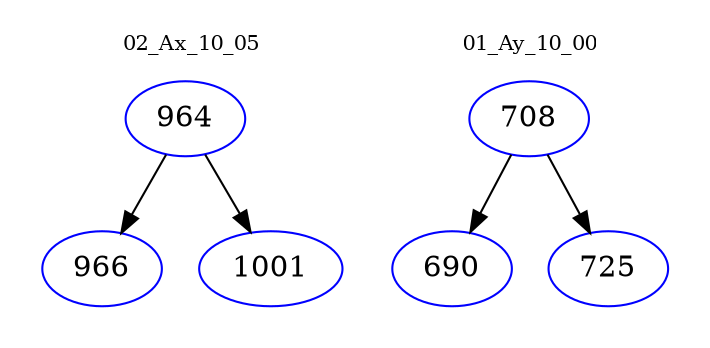 digraph{
subgraph cluster_0 {
color = white
label = "02_Ax_10_05";
fontsize=10;
T0_964 [label="964", color="blue"]
T0_964 -> T0_966 [color="black"]
T0_966 [label="966", color="blue"]
T0_964 -> T0_1001 [color="black"]
T0_1001 [label="1001", color="blue"]
}
subgraph cluster_1 {
color = white
label = "01_Ay_10_00";
fontsize=10;
T1_708 [label="708", color="blue"]
T1_708 -> T1_690 [color="black"]
T1_690 [label="690", color="blue"]
T1_708 -> T1_725 [color="black"]
T1_725 [label="725", color="blue"]
}
}

